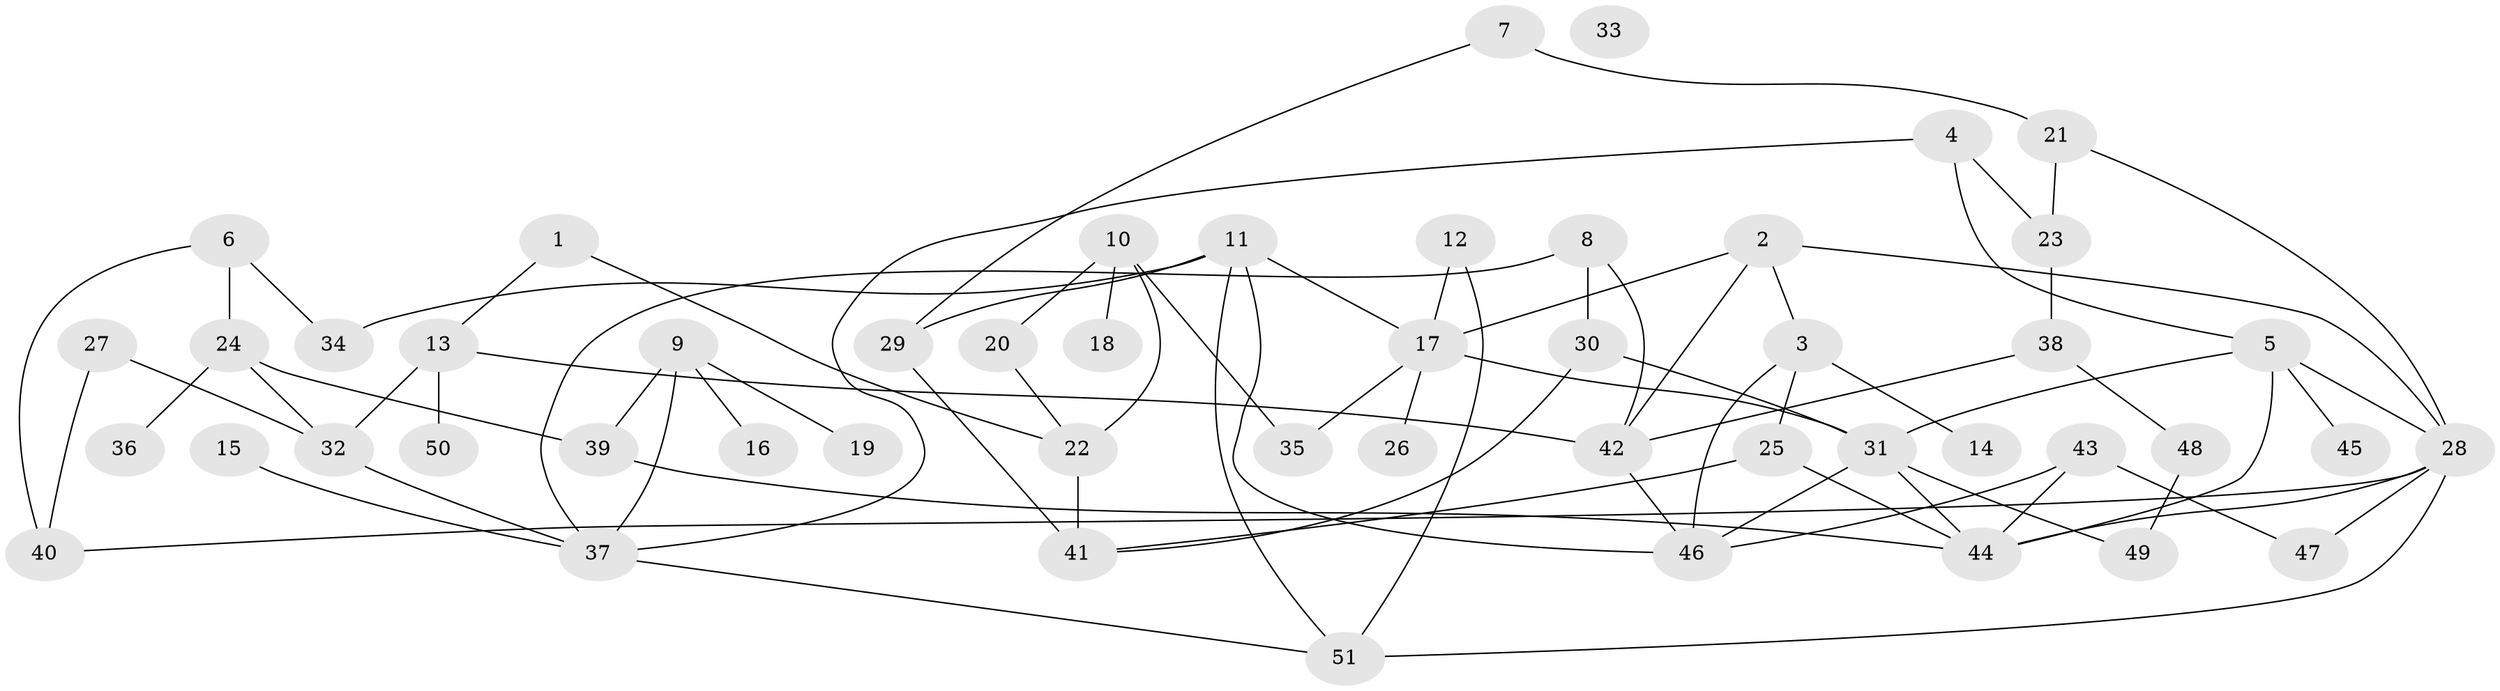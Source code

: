 // coarse degree distribution, {1: 0.4, 0: 0.06666666666666667, 2: 0.13333333333333333, 4: 0.13333333333333333, 5: 0.06666666666666667, 3: 0.13333333333333333, 7: 0.06666666666666667}
// Generated by graph-tools (version 1.1) at 2025/43/03/04/25 21:43:26]
// undirected, 51 vertices, 78 edges
graph export_dot {
graph [start="1"]
  node [color=gray90,style=filled];
  1;
  2;
  3;
  4;
  5;
  6;
  7;
  8;
  9;
  10;
  11;
  12;
  13;
  14;
  15;
  16;
  17;
  18;
  19;
  20;
  21;
  22;
  23;
  24;
  25;
  26;
  27;
  28;
  29;
  30;
  31;
  32;
  33;
  34;
  35;
  36;
  37;
  38;
  39;
  40;
  41;
  42;
  43;
  44;
  45;
  46;
  47;
  48;
  49;
  50;
  51;
  1 -- 13;
  1 -- 22;
  2 -- 3;
  2 -- 17;
  2 -- 28;
  2 -- 42;
  3 -- 14;
  3 -- 25;
  3 -- 46;
  4 -- 5;
  4 -- 23;
  4 -- 37;
  5 -- 28;
  5 -- 31;
  5 -- 44;
  5 -- 45;
  6 -- 24;
  6 -- 34;
  6 -- 40;
  7 -- 21;
  7 -- 29;
  8 -- 30;
  8 -- 37;
  8 -- 42;
  9 -- 16;
  9 -- 19;
  9 -- 37;
  9 -- 39;
  10 -- 18;
  10 -- 20;
  10 -- 22;
  10 -- 35;
  11 -- 17;
  11 -- 29;
  11 -- 34;
  11 -- 46;
  11 -- 51;
  12 -- 17;
  12 -- 51;
  13 -- 32;
  13 -- 42;
  13 -- 50;
  15 -- 37;
  17 -- 26;
  17 -- 31;
  17 -- 35;
  20 -- 22;
  21 -- 23;
  21 -- 28;
  22 -- 41;
  23 -- 38;
  24 -- 32;
  24 -- 36;
  24 -- 39;
  25 -- 41;
  25 -- 44;
  27 -- 32;
  27 -- 40;
  28 -- 40;
  28 -- 44;
  28 -- 47;
  28 -- 51;
  29 -- 41;
  30 -- 31;
  30 -- 41;
  31 -- 44;
  31 -- 46;
  31 -- 49;
  32 -- 37;
  37 -- 51;
  38 -- 42;
  38 -- 48;
  39 -- 44;
  42 -- 46;
  43 -- 44;
  43 -- 46;
  43 -- 47;
  48 -- 49;
}
